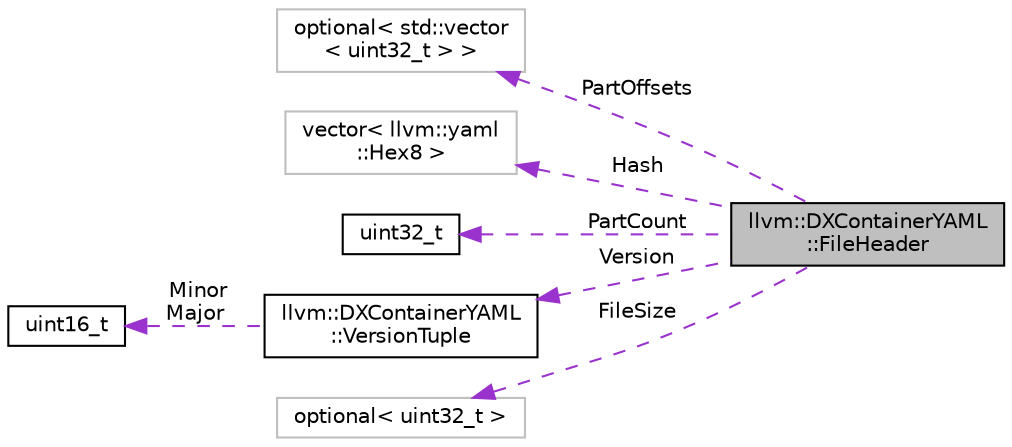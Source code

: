 digraph "llvm::DXContainerYAML::FileHeader"
{
 // LATEX_PDF_SIZE
  bgcolor="transparent";
  edge [fontname="Helvetica",fontsize="10",labelfontname="Helvetica",labelfontsize="10"];
  node [fontname="Helvetica",fontsize="10",shape=record];
  rankdir="LR";
  Node1 [label="llvm::DXContainerYAML\l::FileHeader",height=0.2,width=0.4,color="black", fillcolor="grey75", style="filled", fontcolor="black",tooltip=" "];
  Node2 -> Node1 [dir="back",color="darkorchid3",fontsize="10",style="dashed",label=" PartOffsets" ,fontname="Helvetica"];
  Node2 [label="optional\< std::vector\l\< uint32_t \> \>",height=0.2,width=0.4,color="grey75",tooltip=" "];
  Node3 -> Node1 [dir="back",color="darkorchid3",fontsize="10",style="dashed",label=" Hash" ,fontname="Helvetica"];
  Node3 [label="vector\< llvm::yaml\l::Hex8 \>",height=0.2,width=0.4,color="grey75",tooltip=" "];
  Node4 -> Node1 [dir="back",color="darkorchid3",fontsize="10",style="dashed",label=" PartCount" ,fontname="Helvetica"];
  Node4 [label="uint32_t",height=0.2,width=0.4,color="black",URL="$classuint32__t.html",tooltip=" "];
  Node5 -> Node1 [dir="back",color="darkorchid3",fontsize="10",style="dashed",label=" Version" ,fontname="Helvetica"];
  Node5 [label="llvm::DXContainerYAML\l::VersionTuple",height=0.2,width=0.4,color="black",URL="$structllvm_1_1DXContainerYAML_1_1VersionTuple.html",tooltip=" "];
  Node6 -> Node5 [dir="back",color="darkorchid3",fontsize="10",style="dashed",label=" Minor\nMajor" ,fontname="Helvetica"];
  Node6 [label="uint16_t",height=0.2,width=0.4,color="black",URL="$classuint16__t.html",tooltip=" "];
  Node7 -> Node1 [dir="back",color="darkorchid3",fontsize="10",style="dashed",label=" FileSize" ,fontname="Helvetica"];
  Node7 [label="optional\< uint32_t \>",height=0.2,width=0.4,color="grey75",tooltip=" "];
}
